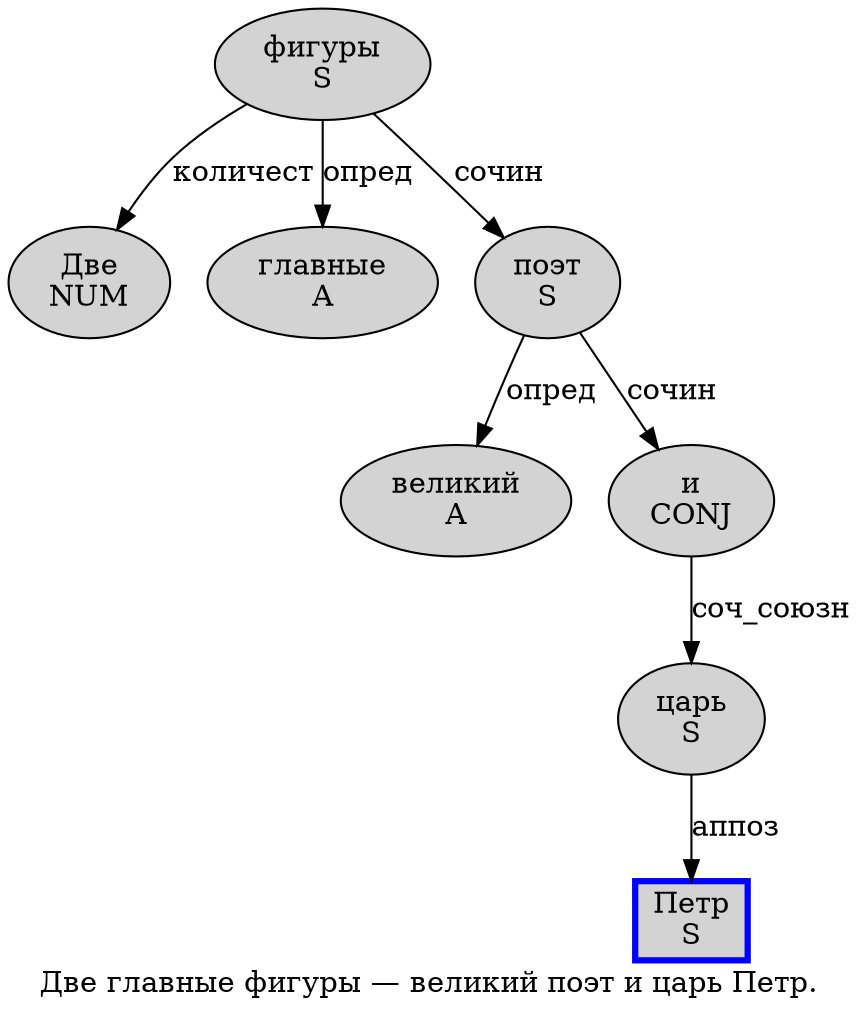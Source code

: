 digraph SENTENCE_477 {
	graph [label="Две главные фигуры — великий поэт и царь Петр."]
	node [style=filled]
		0 [label="Две
NUM" color="" fillcolor=lightgray penwidth=1 shape=ellipse]
		1 [label="главные
A" color="" fillcolor=lightgray penwidth=1 shape=ellipse]
		2 [label="фигуры
S" color="" fillcolor=lightgray penwidth=1 shape=ellipse]
		4 [label="великий
A" color="" fillcolor=lightgray penwidth=1 shape=ellipse]
		5 [label="поэт
S" color="" fillcolor=lightgray penwidth=1 shape=ellipse]
		6 [label="и
CONJ" color="" fillcolor=lightgray penwidth=1 shape=ellipse]
		7 [label="царь
S" color="" fillcolor=lightgray penwidth=1 shape=ellipse]
		8 [label="Петр
S" color=blue fillcolor=lightgray penwidth=3 shape=box]
			6 -> 7 [label="соч_союзн"]
			7 -> 8 [label="аппоз"]
			5 -> 4 [label="опред"]
			5 -> 6 [label="сочин"]
			2 -> 0 [label="количест"]
			2 -> 1 [label="опред"]
			2 -> 5 [label="сочин"]
}